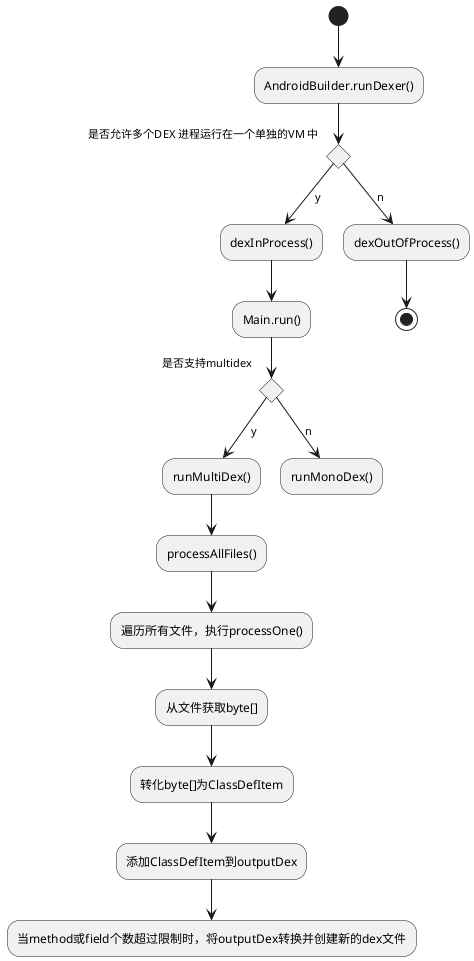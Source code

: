 @startuml
(*)  --> "AndroidBuilder.runDexer()"
if "是否允许多个DEX 进程运行在一个单独的VM 中" then
--> [y] "dexInProcess()"
--> "Main.run()"
if "是否支持multidex" then
--> [y] "runMultiDex()"
--> "processAllFiles()"
--> "遍历所有文件，执行processOne()"
--> "从文件获取byte[]"
--> "转化byte[]为ClassDefItem"
--> "添加ClassDefItem到outputDex"
--> "当method或field个数超过限制时，将outputDex转换并创建新的dex文件"
else
-->[n] "runMonoDex()"
endif
else
-->[n] "dexOutOfProcess()"
endif
-->(*)
@enduml
